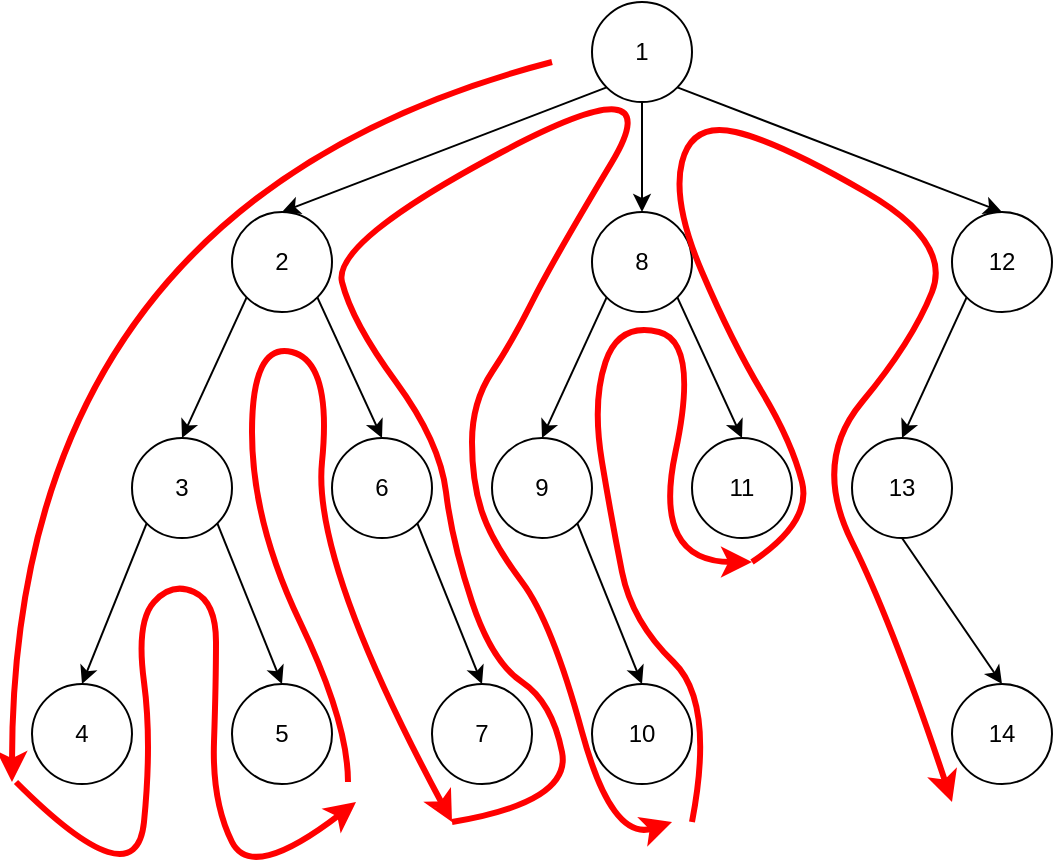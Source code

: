 <mxfile version="24.5.2" type="github">
  <diagram name="第 1 页" id="SdLOjPW7s3I21iiqq12D">
    <mxGraphModel dx="1386" dy="751" grid="0" gridSize="10" guides="1" tooltips="1" connect="1" arrows="1" fold="1" page="1" pageScale="1" pageWidth="827" pageHeight="1169" math="0" shadow="0">
      <root>
        <mxCell id="0" />
        <mxCell id="1" parent="0" />
        <mxCell id="Irb3UPif5buwRnWRqJeq-1" value="1" style="ellipse;whiteSpace=wrap;html=1;aspect=fixed;" vertex="1" parent="1">
          <mxGeometry x="400" y="60" width="50" height="50" as="geometry" />
        </mxCell>
        <mxCell id="Irb3UPif5buwRnWRqJeq-2" value="2" style="ellipse;whiteSpace=wrap;html=1;aspect=fixed;" vertex="1" parent="1">
          <mxGeometry x="220" y="165" width="50" height="50" as="geometry" />
        </mxCell>
        <mxCell id="Irb3UPif5buwRnWRqJeq-3" value="8" style="ellipse;whiteSpace=wrap;html=1;aspect=fixed;" vertex="1" parent="1">
          <mxGeometry x="400" y="165" width="50" height="50" as="geometry" />
        </mxCell>
        <mxCell id="Irb3UPif5buwRnWRqJeq-4" value="12" style="ellipse;whiteSpace=wrap;html=1;aspect=fixed;" vertex="1" parent="1">
          <mxGeometry x="580" y="165" width="50" height="50" as="geometry" />
        </mxCell>
        <mxCell id="Irb3UPif5buwRnWRqJeq-5" value="3" style="ellipse;whiteSpace=wrap;html=1;aspect=fixed;" vertex="1" parent="1">
          <mxGeometry x="170" y="278" width="50" height="50" as="geometry" />
        </mxCell>
        <mxCell id="Irb3UPif5buwRnWRqJeq-6" value="6" style="ellipse;whiteSpace=wrap;html=1;aspect=fixed;" vertex="1" parent="1">
          <mxGeometry x="270" y="278" width="50" height="50" as="geometry" />
        </mxCell>
        <mxCell id="Irb3UPif5buwRnWRqJeq-7" value="9" style="ellipse;whiteSpace=wrap;html=1;aspect=fixed;" vertex="1" parent="1">
          <mxGeometry x="350" y="278" width="50" height="50" as="geometry" />
        </mxCell>
        <mxCell id="Irb3UPif5buwRnWRqJeq-8" value="11" style="ellipse;whiteSpace=wrap;html=1;aspect=fixed;" vertex="1" parent="1">
          <mxGeometry x="450" y="278" width="50" height="50" as="geometry" />
        </mxCell>
        <mxCell id="Irb3UPif5buwRnWRqJeq-9" value="13" style="ellipse;whiteSpace=wrap;html=1;aspect=fixed;" vertex="1" parent="1">
          <mxGeometry x="530" y="278" width="50" height="50" as="geometry" />
        </mxCell>
        <mxCell id="Irb3UPif5buwRnWRqJeq-10" value="4" style="ellipse;whiteSpace=wrap;html=1;aspect=fixed;" vertex="1" parent="1">
          <mxGeometry x="120" y="401" width="50" height="50" as="geometry" />
        </mxCell>
        <mxCell id="Irb3UPif5buwRnWRqJeq-11" value="5" style="ellipse;whiteSpace=wrap;html=1;aspect=fixed;" vertex="1" parent="1">
          <mxGeometry x="220" y="401" width="50" height="50" as="geometry" />
        </mxCell>
        <mxCell id="Irb3UPif5buwRnWRqJeq-12" value="7" style="ellipse;whiteSpace=wrap;html=1;aspect=fixed;" vertex="1" parent="1">
          <mxGeometry x="320" y="401" width="50" height="50" as="geometry" />
        </mxCell>
        <mxCell id="Irb3UPif5buwRnWRqJeq-13" value="10" style="ellipse;whiteSpace=wrap;html=1;aspect=fixed;" vertex="1" parent="1">
          <mxGeometry x="400" y="401" width="50" height="50" as="geometry" />
        </mxCell>
        <mxCell id="Irb3UPif5buwRnWRqJeq-14" value="14" style="ellipse;whiteSpace=wrap;html=1;aspect=fixed;" vertex="1" parent="1">
          <mxGeometry x="580" y="401" width="50" height="50" as="geometry" />
        </mxCell>
        <mxCell id="Irb3UPif5buwRnWRqJeq-16" value="" style="endArrow=classic;html=1;rounded=0;exitX=0;exitY=1;exitDx=0;exitDy=0;entryX=0.5;entryY=0;entryDx=0;entryDy=0;" edge="1" parent="1" source="Irb3UPif5buwRnWRqJeq-1" target="Irb3UPif5buwRnWRqJeq-2">
          <mxGeometry width="50" height="50" relative="1" as="geometry">
            <mxPoint x="110" y="90" as="sourcePoint" />
            <mxPoint x="70" y="150" as="targetPoint" />
          </mxGeometry>
        </mxCell>
        <mxCell id="Irb3UPif5buwRnWRqJeq-17" value="" style="endArrow=classic;html=1;rounded=0;exitX=1;exitY=1;exitDx=0;exitDy=0;entryX=0.5;entryY=0;entryDx=0;entryDy=0;" edge="1" parent="1" source="Irb3UPif5buwRnWRqJeq-1" target="Irb3UPif5buwRnWRqJeq-4">
          <mxGeometry width="50" height="50" relative="1" as="geometry">
            <mxPoint x="120" y="100" as="sourcePoint" />
            <mxPoint x="80" y="160" as="targetPoint" />
          </mxGeometry>
        </mxCell>
        <mxCell id="Irb3UPif5buwRnWRqJeq-18" value="" style="endArrow=classic;html=1;rounded=0;exitX=0.5;exitY=1;exitDx=0;exitDy=0;" edge="1" parent="1" source="Irb3UPif5buwRnWRqJeq-1" target="Irb3UPif5buwRnWRqJeq-3">
          <mxGeometry width="50" height="50" relative="1" as="geometry">
            <mxPoint x="425" y="135" as="sourcePoint" />
            <mxPoint x="90" y="195" as="targetPoint" />
          </mxGeometry>
        </mxCell>
        <mxCell id="Irb3UPif5buwRnWRqJeq-19" value="" style="endArrow=classic;html=1;rounded=0;exitX=0;exitY=1;exitDx=0;exitDy=0;entryX=0.5;entryY=0;entryDx=0;entryDy=0;" edge="1" parent="1" source="Irb3UPif5buwRnWRqJeq-2" target="Irb3UPif5buwRnWRqJeq-5">
          <mxGeometry width="50" height="50" relative="1" as="geometry">
            <mxPoint x="110" y="90" as="sourcePoint" />
            <mxPoint x="70" y="150" as="targetPoint" />
          </mxGeometry>
        </mxCell>
        <mxCell id="Irb3UPif5buwRnWRqJeq-20" value="" style="endArrow=classic;html=1;rounded=0;exitX=1;exitY=1;exitDx=0;exitDy=0;entryX=0.5;entryY=0;entryDx=0;entryDy=0;" edge="1" parent="1" source="Irb3UPif5buwRnWRqJeq-2" target="Irb3UPif5buwRnWRqJeq-6">
          <mxGeometry width="50" height="50" relative="1" as="geometry">
            <mxPoint x="120" y="100" as="sourcePoint" />
            <mxPoint x="80" y="160" as="targetPoint" />
          </mxGeometry>
        </mxCell>
        <mxCell id="Irb3UPif5buwRnWRqJeq-21" value="" style="endArrow=classic;html=1;rounded=0;exitX=0;exitY=1;exitDx=0;exitDy=0;entryX=0.5;entryY=0;entryDx=0;entryDy=0;" edge="1" parent="1" source="Irb3UPif5buwRnWRqJeq-5" target="Irb3UPif5buwRnWRqJeq-10">
          <mxGeometry width="50" height="50" relative="1" as="geometry">
            <mxPoint x="130" y="110" as="sourcePoint" />
            <mxPoint x="90" y="170" as="targetPoint" />
          </mxGeometry>
        </mxCell>
        <mxCell id="Irb3UPif5buwRnWRqJeq-22" value="" style="endArrow=classic;html=1;rounded=0;exitX=1;exitY=1;exitDx=0;exitDy=0;entryX=0.5;entryY=0;entryDx=0;entryDy=0;" edge="1" parent="1" source="Irb3UPif5buwRnWRqJeq-5" target="Irb3UPif5buwRnWRqJeq-11">
          <mxGeometry width="50" height="50" relative="1" as="geometry">
            <mxPoint x="140" y="120" as="sourcePoint" />
            <mxPoint x="100" y="180" as="targetPoint" />
          </mxGeometry>
        </mxCell>
        <mxCell id="Irb3UPif5buwRnWRqJeq-23" value="" style="endArrow=classic;html=1;rounded=0;exitX=0;exitY=1;exitDx=0;exitDy=0;entryX=0.5;entryY=0;entryDx=0;entryDy=0;" edge="1" parent="1" source="Irb3UPif5buwRnWRqJeq-3" target="Irb3UPif5buwRnWRqJeq-7">
          <mxGeometry width="50" height="50" relative="1" as="geometry">
            <mxPoint x="150" y="130" as="sourcePoint" />
            <mxPoint x="110" y="190" as="targetPoint" />
          </mxGeometry>
        </mxCell>
        <mxCell id="Irb3UPif5buwRnWRqJeq-24" value="" style="endArrow=classic;html=1;rounded=0;exitX=1;exitY=1;exitDx=0;exitDy=0;entryX=0.5;entryY=0;entryDx=0;entryDy=0;" edge="1" parent="1" source="Irb3UPif5buwRnWRqJeq-3" target="Irb3UPif5buwRnWRqJeq-8">
          <mxGeometry width="50" height="50" relative="1" as="geometry">
            <mxPoint x="160" y="140" as="sourcePoint" />
            <mxPoint x="120" y="200" as="targetPoint" />
          </mxGeometry>
        </mxCell>
        <mxCell id="Irb3UPif5buwRnWRqJeq-25" value="" style="endArrow=classic;html=1;rounded=0;exitX=1;exitY=1;exitDx=0;exitDy=0;entryX=0.5;entryY=0;entryDx=0;entryDy=0;" edge="1" parent="1" source="Irb3UPif5buwRnWRqJeq-6" target="Irb3UPif5buwRnWRqJeq-12">
          <mxGeometry width="50" height="50" relative="1" as="geometry">
            <mxPoint x="170" y="150" as="sourcePoint" />
            <mxPoint x="130" y="210" as="targetPoint" />
          </mxGeometry>
        </mxCell>
        <mxCell id="Irb3UPif5buwRnWRqJeq-26" value="" style="endArrow=classic;html=1;rounded=0;exitX=1;exitY=1;exitDx=0;exitDy=0;entryX=0.5;entryY=0;entryDx=0;entryDy=0;" edge="1" parent="1" source="Irb3UPif5buwRnWRqJeq-7" target="Irb3UPif5buwRnWRqJeq-13">
          <mxGeometry width="50" height="50" relative="1" as="geometry">
            <mxPoint x="180" y="160" as="sourcePoint" />
            <mxPoint x="140" y="220" as="targetPoint" />
          </mxGeometry>
        </mxCell>
        <mxCell id="Irb3UPif5buwRnWRqJeq-27" value="" style="endArrow=classic;html=1;rounded=0;exitX=0;exitY=1;exitDx=0;exitDy=0;entryX=0.5;entryY=0;entryDx=0;entryDy=0;" edge="1" parent="1" source="Irb3UPif5buwRnWRqJeq-4" target="Irb3UPif5buwRnWRqJeq-9">
          <mxGeometry width="50" height="50" relative="1" as="geometry">
            <mxPoint x="190" y="170" as="sourcePoint" />
            <mxPoint x="150" y="230" as="targetPoint" />
          </mxGeometry>
        </mxCell>
        <mxCell id="Irb3UPif5buwRnWRqJeq-28" value="" style="endArrow=classic;html=1;rounded=0;exitX=0.5;exitY=1;exitDx=0;exitDy=0;entryX=0.5;entryY=0;entryDx=0;entryDy=0;" edge="1" parent="1" source="Irb3UPif5buwRnWRqJeq-9" target="Irb3UPif5buwRnWRqJeq-14">
          <mxGeometry width="50" height="50" relative="1" as="geometry">
            <mxPoint x="200" y="180" as="sourcePoint" />
            <mxPoint x="160" y="240" as="targetPoint" />
          </mxGeometry>
        </mxCell>
        <mxCell id="Irb3UPif5buwRnWRqJeq-30" value="" style="curved=1;endArrow=classic;html=1;rounded=0;strokeColor=#FF0000;strokeWidth=3;" edge="1" parent="1">
          <mxGeometry width="50" height="50" relative="1" as="geometry">
            <mxPoint x="380" y="90" as="sourcePoint" />
            <mxPoint x="110" y="450" as="targetPoint" />
            <Array as="points">
              <mxPoint x="110" y="160" />
            </Array>
          </mxGeometry>
        </mxCell>
        <mxCell id="Irb3UPif5buwRnWRqJeq-31" value="" style="curved=1;endArrow=classic;html=1;rounded=0;strokeColor=#FF0000;strokeWidth=3;" edge="1" parent="1">
          <mxGeometry width="50" height="50" relative="1" as="geometry">
            <mxPoint x="112" y="450" as="sourcePoint" />
            <mxPoint x="282" y="460" as="targetPoint" />
            <Array as="points">
              <mxPoint x="172" y="510" />
              <mxPoint x="180" y="430" />
              <mxPoint x="172" y="370" />
              <mxPoint x="190" y="350" />
              <mxPoint x="212" y="360" />
              <mxPoint x="212" y="400" />
              <mxPoint x="210" y="460" />
              <mxPoint x="230" y="500" />
            </Array>
          </mxGeometry>
        </mxCell>
        <mxCell id="Irb3UPif5buwRnWRqJeq-33" value="" style="curved=1;endArrow=classic;html=1;rounded=0;strokeColor=#FF0000;strokeWidth=3;" edge="1" parent="1">
          <mxGeometry width="50" height="50" relative="1" as="geometry">
            <mxPoint x="278" y="450" as="sourcePoint" />
            <mxPoint x="330" y="470" as="targetPoint" />
            <Array as="points">
              <mxPoint x="278" y="420" />
              <mxPoint x="230" y="320" />
              <mxPoint x="230" y="230" />
              <mxPoint x="270" y="240" />
              <mxPoint x="260" y="340" />
            </Array>
          </mxGeometry>
        </mxCell>
        <mxCell id="Irb3UPif5buwRnWRqJeq-35" value="" style="curved=1;endArrow=classic;html=1;rounded=0;strokeColor=#FF0000;strokeWidth=3;" edge="1" parent="1">
          <mxGeometry width="50" height="50" relative="1" as="geometry">
            <mxPoint x="330" y="470" as="sourcePoint" />
            <mxPoint x="440" y="470" as="targetPoint" />
            <Array as="points">
              <mxPoint x="390" y="460" />
              <mxPoint x="380" y="410" />
              <mxPoint x="350" y="390" />
              <mxPoint x="330" y="330" />
              <mxPoint x="324" y="280" />
              <mxPoint x="280" y="220" />
              <mxPoint x="270" y="180" />
              <mxPoint x="440" y="90" />
              <mxPoint x="380" y="190" />
              <mxPoint x="360" y="230" />
              <mxPoint x="340" y="260" />
              <mxPoint x="340" y="300" />
              <mxPoint x="350" y="330" />
              <mxPoint x="380" y="370" />
              <mxPoint x="410" y="480" />
            </Array>
          </mxGeometry>
        </mxCell>
        <mxCell id="Irb3UPif5buwRnWRqJeq-38" value="" style="curved=1;endArrow=classic;html=1;rounded=0;strokeColor=#FF0000;strokeWidth=3;" edge="1" parent="1">
          <mxGeometry width="50" height="50" relative="1" as="geometry">
            <mxPoint x="450" y="470" as="sourcePoint" />
            <mxPoint x="480" y="340" as="targetPoint" />
            <Array as="points">
              <mxPoint x="461.5" y="410" />
              <mxPoint x="420" y="370" />
              <mxPoint x="410" y="320" />
              <mxPoint x="400" y="260" />
              <mxPoint x="413.5" y="220" />
              <mxPoint x="453.5" y="230" />
              <mxPoint x="430" y="340" />
            </Array>
          </mxGeometry>
        </mxCell>
        <mxCell id="Irb3UPif5buwRnWRqJeq-39" value="" style="curved=1;endArrow=classic;html=1;rounded=0;strokeColor=#FF0000;strokeWidth=3;" edge="1" parent="1">
          <mxGeometry width="50" height="50" relative="1" as="geometry">
            <mxPoint x="480" y="340" as="sourcePoint" />
            <mxPoint x="580" y="460" as="targetPoint" />
            <Array as="points">
              <mxPoint x="510" y="320" />
              <mxPoint x="500" y="280" />
              <mxPoint x="470" y="230" />
              <mxPoint x="440" y="160" />
              <mxPoint x="450" y="120" />
              <mxPoint x="493.5" y="130" />
              <mxPoint x="580" y="180" />
              <mxPoint x="560" y="230" />
              <mxPoint x="510" y="290" />
              <mxPoint x="550" y="370" />
            </Array>
          </mxGeometry>
        </mxCell>
      </root>
    </mxGraphModel>
  </diagram>
</mxfile>

